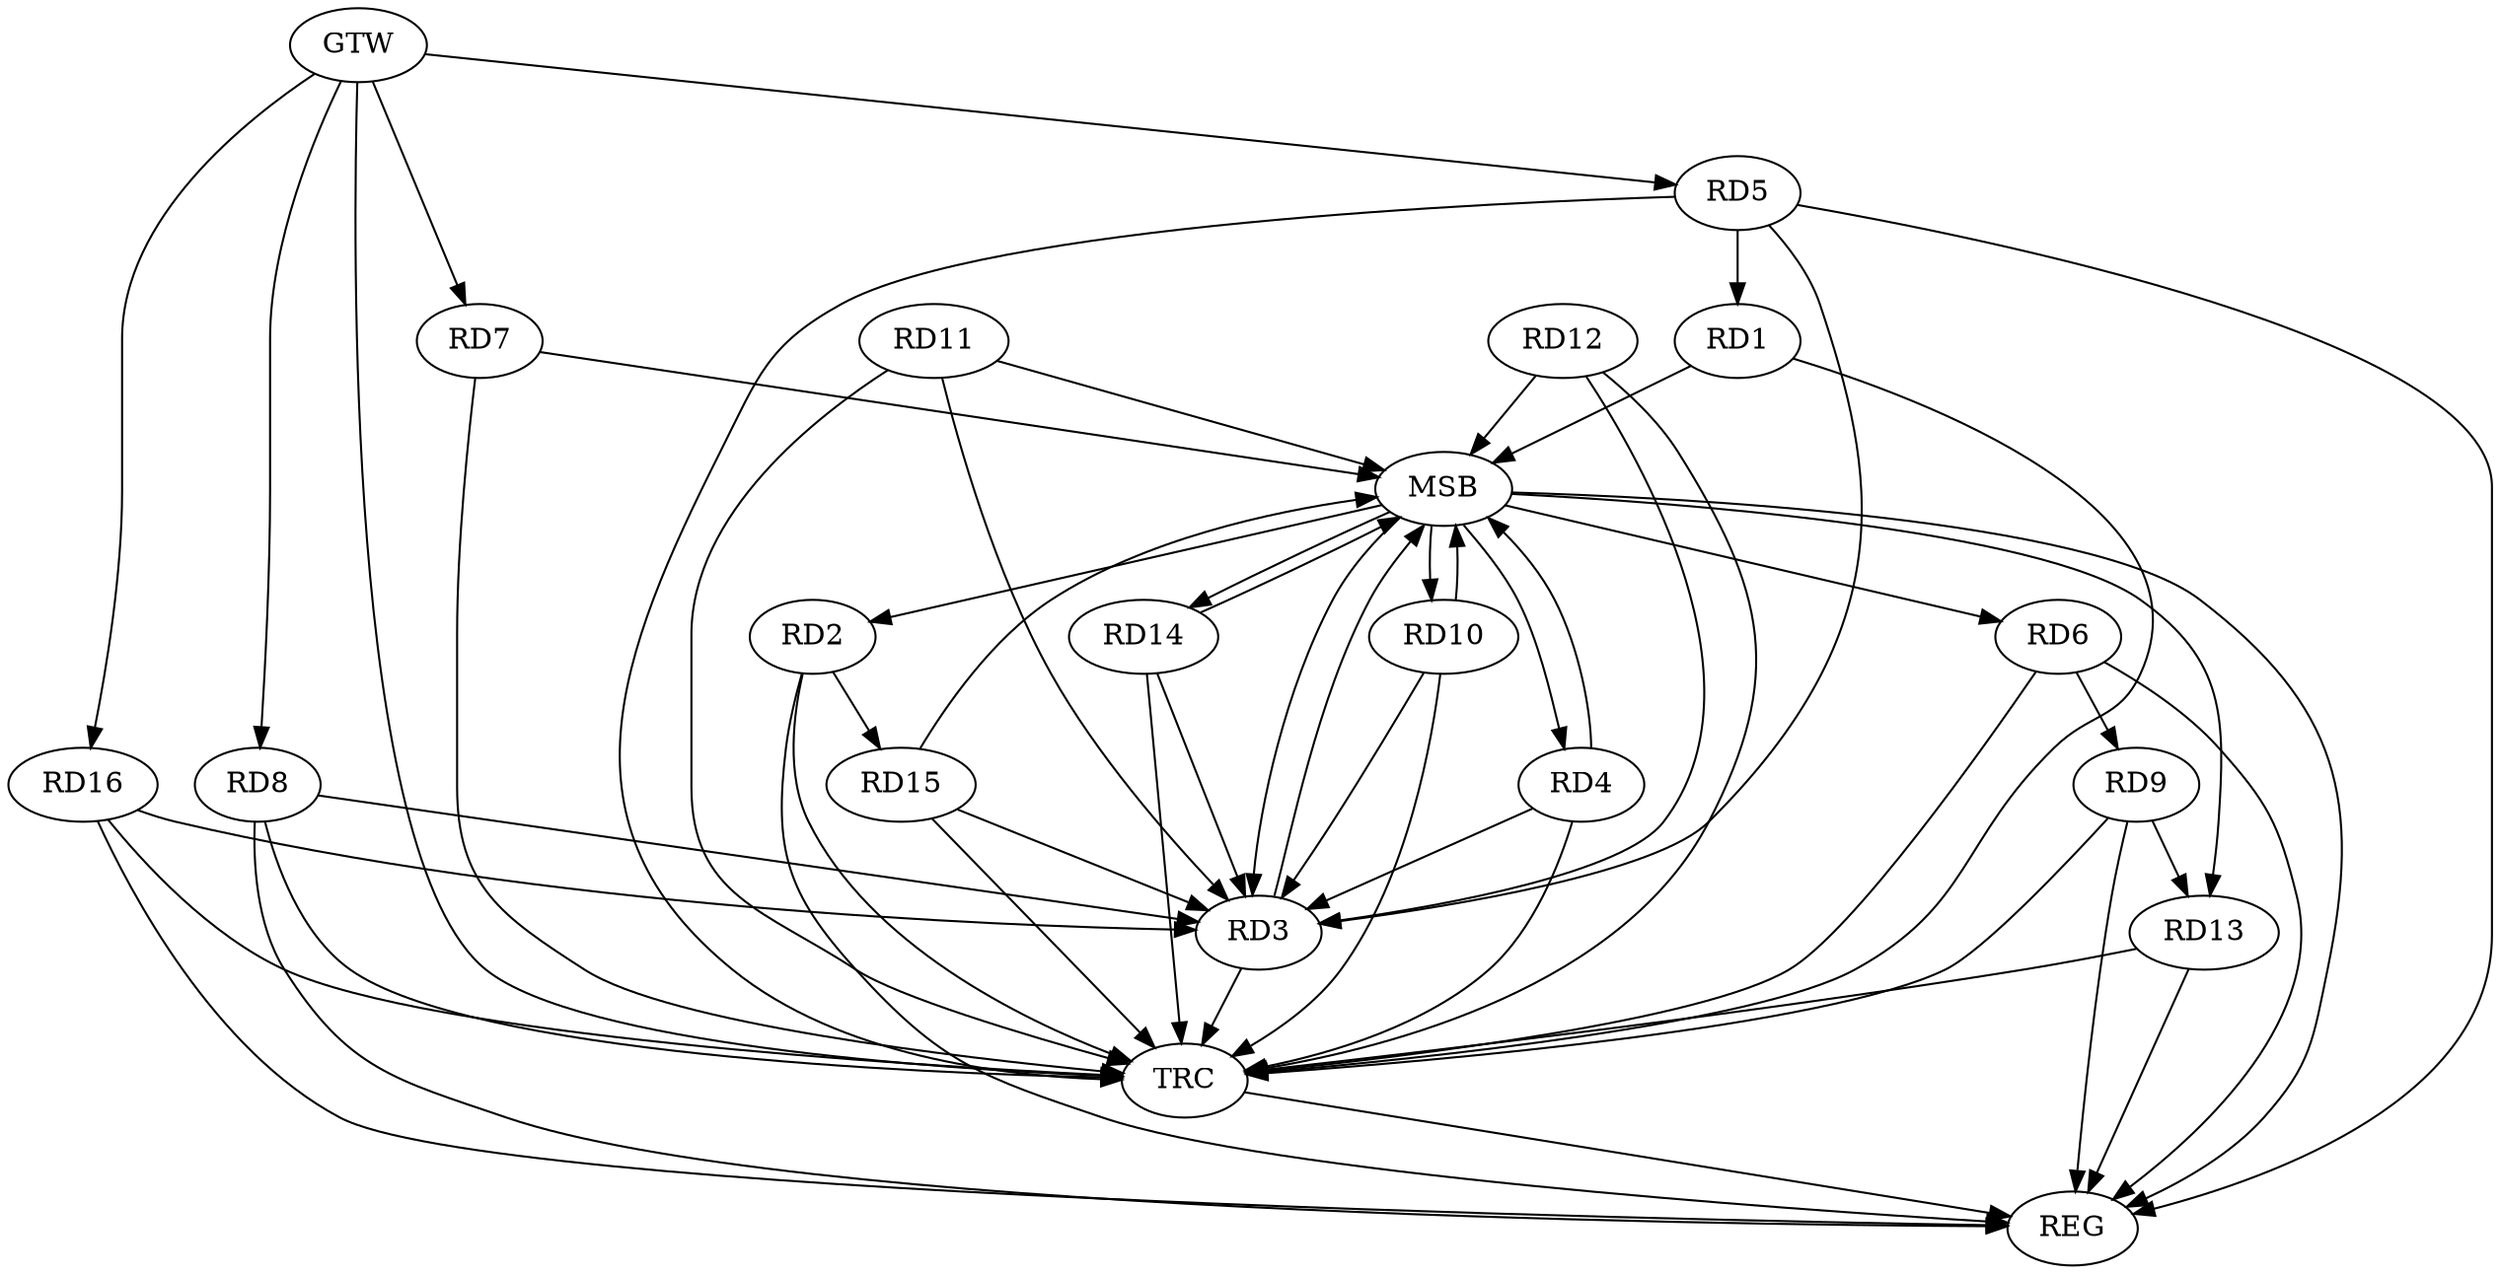 strict digraph G {
  RD1 [ label="RD1" ];
  RD2 [ label="RD2" ];
  RD3 [ label="RD3" ];
  RD4 [ label="RD4" ];
  RD5 [ label="RD5" ];
  RD6 [ label="RD6" ];
  RD7 [ label="RD7" ];
  RD8 [ label="RD8" ];
  RD9 [ label="RD9" ];
  RD10 [ label="RD10" ];
  RD11 [ label="RD11" ];
  RD12 [ label="RD12" ];
  RD13 [ label="RD13" ];
  RD14 [ label="RD14" ];
  RD15 [ label="RD15" ];
  RD16 [ label="RD16" ];
  GTW [ label="GTW" ];
  REG [ label="REG" ];
  MSB [ label="MSB" ];
  TRC [ label="TRC" ];
  RD5 -> RD1;
  RD2 -> RD15;
  RD5 -> RD3;
  RD6 -> RD9;
  RD9 -> RD13;
  GTW -> RD5;
  GTW -> RD7;
  GTW -> RD8;
  GTW -> RD16;
  RD2 -> REG;
  RD5 -> REG;
  RD6 -> REG;
  RD8 -> REG;
  RD9 -> REG;
  RD13 -> REG;
  RD16 -> REG;
  RD1 -> MSB;
  MSB -> RD10;
  MSB -> REG;
  RD3 -> MSB;
  MSB -> RD6;
  RD4 -> MSB;
  MSB -> RD3;
  MSB -> RD13;
  RD7 -> MSB;
  MSB -> RD14;
  RD10 -> MSB;
  RD11 -> MSB;
  RD12 -> MSB;
  RD14 -> MSB;
  MSB -> RD2;
  RD15 -> MSB;
  MSB -> RD4;
  RD1 -> TRC;
  RD2 -> TRC;
  RD3 -> TRC;
  RD4 -> TRC;
  RD5 -> TRC;
  RD6 -> TRC;
  RD7 -> TRC;
  RD8 -> TRC;
  RD9 -> TRC;
  RD10 -> TRC;
  RD11 -> TRC;
  RD12 -> TRC;
  RD13 -> TRC;
  RD14 -> TRC;
  RD15 -> TRC;
  RD16 -> TRC;
  GTW -> TRC;
  TRC -> REG;
  RD8 -> RD3;
  RD10 -> RD3;
  RD12 -> RD3;
  RD14 -> RD3;
  RD16 -> RD3;
  RD4 -> RD3;
  RD11 -> RD3;
  RD15 -> RD3;
}
